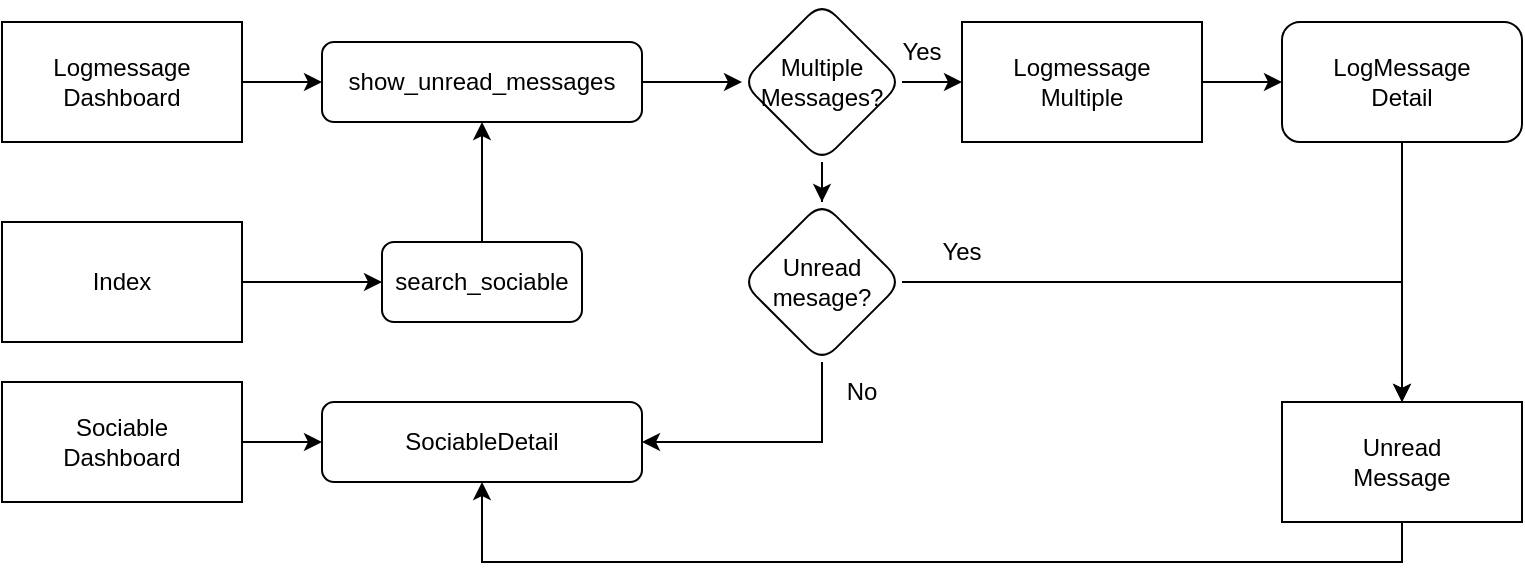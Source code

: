 <mxfile version="24.7.17">
  <diagram id="C5RBs43oDa-KdzZeNtuy" name="Page-1">
    <mxGraphModel dx="848" dy="670" grid="1" gridSize="10" guides="1" tooltips="1" connect="1" arrows="1" fold="1" page="1" pageScale="1" pageWidth="1169" pageHeight="827" math="0" shadow="0">
      <root>
        <mxCell id="WIyWlLk6GJQsqaUBKTNV-0" />
        <mxCell id="WIyWlLk6GJQsqaUBKTNV-1" parent="WIyWlLk6GJQsqaUBKTNV-0" />
        <mxCell id="mTJQdMCI456Ynf87j0-t-16" value="" style="edgeStyle=orthogonalEdgeStyle;rounded=0;orthogonalLoop=1;jettySize=auto;html=1;fontFamily=Helvetica;fontSize=12;fontColor=default;" edge="1" parent="WIyWlLk6GJQsqaUBKTNV-1" source="WIyWlLk6GJQsqaUBKTNV-3" target="mTJQdMCI456Ynf87j0-t-6">
          <mxGeometry relative="1" as="geometry" />
        </mxCell>
        <mxCell id="WIyWlLk6GJQsqaUBKTNV-3" value="search_sociable" style="rounded=1;whiteSpace=wrap;html=1;fontSize=12;glass=0;strokeWidth=1;shadow=0;" parent="WIyWlLk6GJQsqaUBKTNV-1" vertex="1">
          <mxGeometry x="200" y="230" width="100" height="40" as="geometry" />
        </mxCell>
        <mxCell id="mTJQdMCI456Ynf87j0-t-13" value="" style="edgeStyle=orthogonalEdgeStyle;rounded=0;orthogonalLoop=1;jettySize=auto;html=1;fontFamily=Helvetica;fontSize=12;fontColor=default;" edge="1" parent="WIyWlLk6GJQsqaUBKTNV-1" source="mTJQdMCI456Ynf87j0-t-0" target="mTJQdMCI456Ynf87j0-t-6">
          <mxGeometry relative="1" as="geometry" />
        </mxCell>
        <mxCell id="mTJQdMCI456Ynf87j0-t-0" value="Logmessage Dashboard" style="rounded=0;whiteSpace=wrap;html=1;" vertex="1" parent="WIyWlLk6GJQsqaUBKTNV-1">
          <mxGeometry x="10" y="120" width="120" height="60" as="geometry" />
        </mxCell>
        <mxCell id="mTJQdMCI456Ynf87j0-t-15" value="" style="edgeStyle=orthogonalEdgeStyle;rounded=0;orthogonalLoop=1;jettySize=auto;html=1;fontFamily=Helvetica;fontSize=12;fontColor=default;" edge="1" parent="WIyWlLk6GJQsqaUBKTNV-1" source="mTJQdMCI456Ynf87j0-t-1" target="WIyWlLk6GJQsqaUBKTNV-3">
          <mxGeometry relative="1" as="geometry" />
        </mxCell>
        <mxCell id="mTJQdMCI456Ynf87j0-t-1" value="Index" style="rounded=0;whiteSpace=wrap;html=1;" vertex="1" parent="WIyWlLk6GJQsqaUBKTNV-1">
          <mxGeometry x="10" y="220" width="120" height="60" as="geometry" />
        </mxCell>
        <mxCell id="mTJQdMCI456Ynf87j0-t-30" value="" style="edgeStyle=orthogonalEdgeStyle;rounded=0;orthogonalLoop=1;jettySize=auto;html=1;fontFamily=Helvetica;fontSize=12;fontColor=default;" edge="1" parent="WIyWlLk6GJQsqaUBKTNV-1" source="mTJQdMCI456Ynf87j0-t-2" target="mTJQdMCI456Ynf87j0-t-29">
          <mxGeometry relative="1" as="geometry" />
        </mxCell>
        <mxCell id="mTJQdMCI456Ynf87j0-t-2" value="Logmessage&lt;br&gt;Multiple" style="rounded=0;whiteSpace=wrap;html=1;" vertex="1" parent="WIyWlLk6GJQsqaUBKTNV-1">
          <mxGeometry x="490" y="120" width="120" height="60" as="geometry" />
        </mxCell>
        <mxCell id="mTJQdMCI456Ynf87j0-t-32" value="" style="edgeStyle=orthogonalEdgeStyle;rounded=0;orthogonalLoop=1;jettySize=auto;html=1;fontFamily=Helvetica;fontSize=12;fontColor=default;" edge="1" parent="WIyWlLk6GJQsqaUBKTNV-1" source="mTJQdMCI456Ynf87j0-t-3" target="mTJQdMCI456Ynf87j0-t-7">
          <mxGeometry relative="1" as="geometry" />
        </mxCell>
        <mxCell id="mTJQdMCI456Ynf87j0-t-3" value="Sociable&lt;br&gt;Dashboard" style="rounded=0;whiteSpace=wrap;html=1;" vertex="1" parent="WIyWlLk6GJQsqaUBKTNV-1">
          <mxGeometry x="10" y="300" width="120" height="60" as="geometry" />
        </mxCell>
        <mxCell id="mTJQdMCI456Ynf87j0-t-33" style="edgeStyle=orthogonalEdgeStyle;rounded=0;orthogonalLoop=1;jettySize=auto;html=1;exitX=0.5;exitY=1;exitDx=0;exitDy=0;entryX=0.5;entryY=1;entryDx=0;entryDy=0;fontFamily=Helvetica;fontSize=12;fontColor=default;" edge="1" parent="WIyWlLk6GJQsqaUBKTNV-1" source="mTJQdMCI456Ynf87j0-t-4" target="mTJQdMCI456Ynf87j0-t-7">
          <mxGeometry relative="1" as="geometry" />
        </mxCell>
        <mxCell id="mTJQdMCI456Ynf87j0-t-4" value="Unread&lt;br&gt;Message" style="rounded=0;whiteSpace=wrap;html=1;" vertex="1" parent="WIyWlLk6GJQsqaUBKTNV-1">
          <mxGeometry x="650" y="310" width="120" height="60" as="geometry" />
        </mxCell>
        <mxCell id="mTJQdMCI456Ynf87j0-t-18" value="" style="edgeStyle=orthogonalEdgeStyle;rounded=0;orthogonalLoop=1;jettySize=auto;html=1;fontFamily=Helvetica;fontSize=12;fontColor=default;" edge="1" parent="WIyWlLk6GJQsqaUBKTNV-1" source="mTJQdMCI456Ynf87j0-t-6" target="mTJQdMCI456Ynf87j0-t-17">
          <mxGeometry relative="1" as="geometry" />
        </mxCell>
        <mxCell id="mTJQdMCI456Ynf87j0-t-6" value="show_unread_messages" style="rounded=1;whiteSpace=wrap;html=1;fontSize=12;glass=0;strokeWidth=1;shadow=0;" vertex="1" parent="WIyWlLk6GJQsqaUBKTNV-1">
          <mxGeometry x="170" y="130" width="160" height="40" as="geometry" />
        </mxCell>
        <mxCell id="mTJQdMCI456Ynf87j0-t-7" value="SociableDetail" style="rounded=1;whiteSpace=wrap;html=1;fontSize=12;glass=0;strokeWidth=1;shadow=0;" vertex="1" parent="WIyWlLk6GJQsqaUBKTNV-1">
          <mxGeometry x="170" y="310" width="160" height="40" as="geometry" />
        </mxCell>
        <mxCell id="mTJQdMCI456Ynf87j0-t-19" value="" style="edgeStyle=orthogonalEdgeStyle;rounded=0;orthogonalLoop=1;jettySize=auto;html=1;fontFamily=Helvetica;fontSize=12;fontColor=default;" edge="1" parent="WIyWlLk6GJQsqaUBKTNV-1" source="mTJQdMCI456Ynf87j0-t-17" target="mTJQdMCI456Ynf87j0-t-2">
          <mxGeometry relative="1" as="geometry" />
        </mxCell>
        <mxCell id="mTJQdMCI456Ynf87j0-t-43" value="" style="edgeStyle=orthogonalEdgeStyle;rounded=0;orthogonalLoop=1;jettySize=auto;html=1;fontFamily=Helvetica;fontSize=12;fontColor=default;" edge="1" parent="WIyWlLk6GJQsqaUBKTNV-1" source="mTJQdMCI456Ynf87j0-t-17" target="mTJQdMCI456Ynf87j0-t-22">
          <mxGeometry relative="1" as="geometry" />
        </mxCell>
        <mxCell id="mTJQdMCI456Ynf87j0-t-17" value="Multiple&lt;br&gt;Messages?" style="rhombus;whiteSpace=wrap;html=1;rounded=1;shadow=0;glass=0;strokeColor=default;strokeWidth=1;align=center;verticalAlign=middle;fontFamily=Helvetica;fontSize=12;fontColor=default;fillColor=default;" vertex="1" parent="WIyWlLk6GJQsqaUBKTNV-1">
          <mxGeometry x="380" y="110" width="80" height="80" as="geometry" />
        </mxCell>
        <mxCell id="mTJQdMCI456Ynf87j0-t-24" value="" style="edgeStyle=orthogonalEdgeStyle;rounded=0;orthogonalLoop=1;jettySize=auto;html=1;fontFamily=Helvetica;fontSize=12;fontColor=default;" edge="1" parent="WIyWlLk6GJQsqaUBKTNV-1" source="mTJQdMCI456Ynf87j0-t-22" target="mTJQdMCI456Ynf87j0-t-4">
          <mxGeometry relative="1" as="geometry" />
        </mxCell>
        <mxCell id="mTJQdMCI456Ynf87j0-t-35" style="edgeStyle=orthogonalEdgeStyle;rounded=0;orthogonalLoop=1;jettySize=auto;html=1;exitX=0.5;exitY=1;exitDx=0;exitDy=0;entryX=1;entryY=0.5;entryDx=0;entryDy=0;fontFamily=Helvetica;fontSize=12;fontColor=default;" edge="1" parent="WIyWlLk6GJQsqaUBKTNV-1" source="mTJQdMCI456Ynf87j0-t-22" target="mTJQdMCI456Ynf87j0-t-7">
          <mxGeometry relative="1" as="geometry" />
        </mxCell>
        <mxCell id="mTJQdMCI456Ynf87j0-t-22" value="Unread mesage?" style="rhombus;whiteSpace=wrap;html=1;rounded=1;shadow=0;glass=0;strokeColor=default;strokeWidth=1;align=center;verticalAlign=middle;fontFamily=Helvetica;fontSize=12;fontColor=default;fillColor=default;" vertex="1" parent="WIyWlLk6GJQsqaUBKTNV-1">
          <mxGeometry x="380" y="210" width="80" height="80" as="geometry" />
        </mxCell>
        <mxCell id="mTJQdMCI456Ynf87j0-t-31" value="" style="edgeStyle=orthogonalEdgeStyle;rounded=0;orthogonalLoop=1;jettySize=auto;html=1;fontFamily=Helvetica;fontSize=12;fontColor=default;" edge="1" parent="WIyWlLk6GJQsqaUBKTNV-1" source="mTJQdMCI456Ynf87j0-t-29" target="mTJQdMCI456Ynf87j0-t-4">
          <mxGeometry relative="1" as="geometry" />
        </mxCell>
        <mxCell id="mTJQdMCI456Ynf87j0-t-29" value="LogMessage&lt;div&gt;Detail&lt;/div&gt;" style="rounded=1;whiteSpace=wrap;html=1;shadow=0;glass=0;strokeColor=default;strokeWidth=1;align=center;verticalAlign=middle;fontFamily=Helvetica;fontSize=12;fontColor=default;fillColor=default;" vertex="1" parent="WIyWlLk6GJQsqaUBKTNV-1">
          <mxGeometry x="650" y="120" width="120" height="60" as="geometry" />
        </mxCell>
        <mxCell id="mTJQdMCI456Ynf87j0-t-36" value="Yes" style="text;html=1;align=center;verticalAlign=middle;whiteSpace=wrap;rounded=0;fontFamily=Helvetica;fontSize=12;fontColor=default;" vertex="1" parent="WIyWlLk6GJQsqaUBKTNV-1">
          <mxGeometry x="460" y="220" width="60" height="30" as="geometry" />
        </mxCell>
        <mxCell id="mTJQdMCI456Ynf87j0-t-37" value="Yes" style="text;html=1;align=center;verticalAlign=middle;whiteSpace=wrap;rounded=0;fontFamily=Helvetica;fontSize=12;fontColor=default;" vertex="1" parent="WIyWlLk6GJQsqaUBKTNV-1">
          <mxGeometry x="440" y="120" width="60" height="30" as="geometry" />
        </mxCell>
        <mxCell id="mTJQdMCI456Ynf87j0-t-38" value="No" style="text;html=1;align=center;verticalAlign=middle;whiteSpace=wrap;rounded=0;fontFamily=Helvetica;fontSize=12;fontColor=default;" vertex="1" parent="WIyWlLk6GJQsqaUBKTNV-1">
          <mxGeometry x="410" y="290" width="60" height="30" as="geometry" />
        </mxCell>
      </root>
    </mxGraphModel>
  </diagram>
</mxfile>
